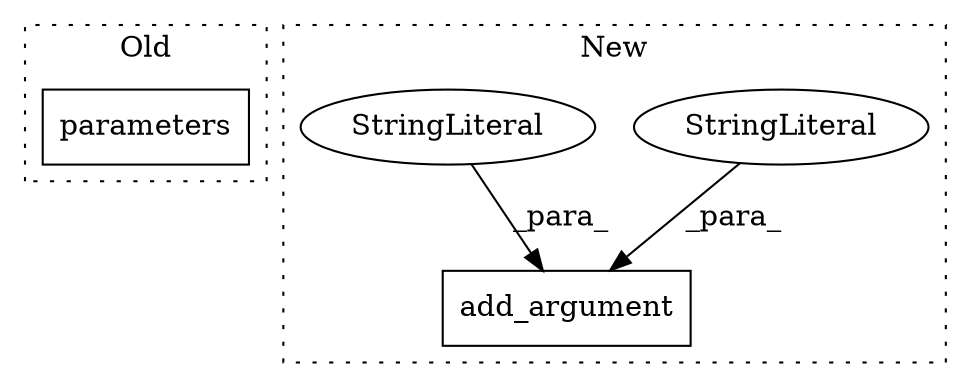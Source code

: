 digraph G {
subgraph cluster0 {
1 [label="parameters" a="32" s="2609" l="12" shape="box"];
label = "Old";
style="dotted";
}
subgraph cluster1 {
2 [label="add_argument" a="32" s="825,892" l="13,1" shape="box"];
3 [label="StringLiteral" a="45" s="838" l="11" shape="ellipse"];
4 [label="StringLiteral" a="45" s="858" l="3" shape="ellipse"];
label = "New";
style="dotted";
}
3 -> 2 [label="_para_"];
4 -> 2 [label="_para_"];
}
